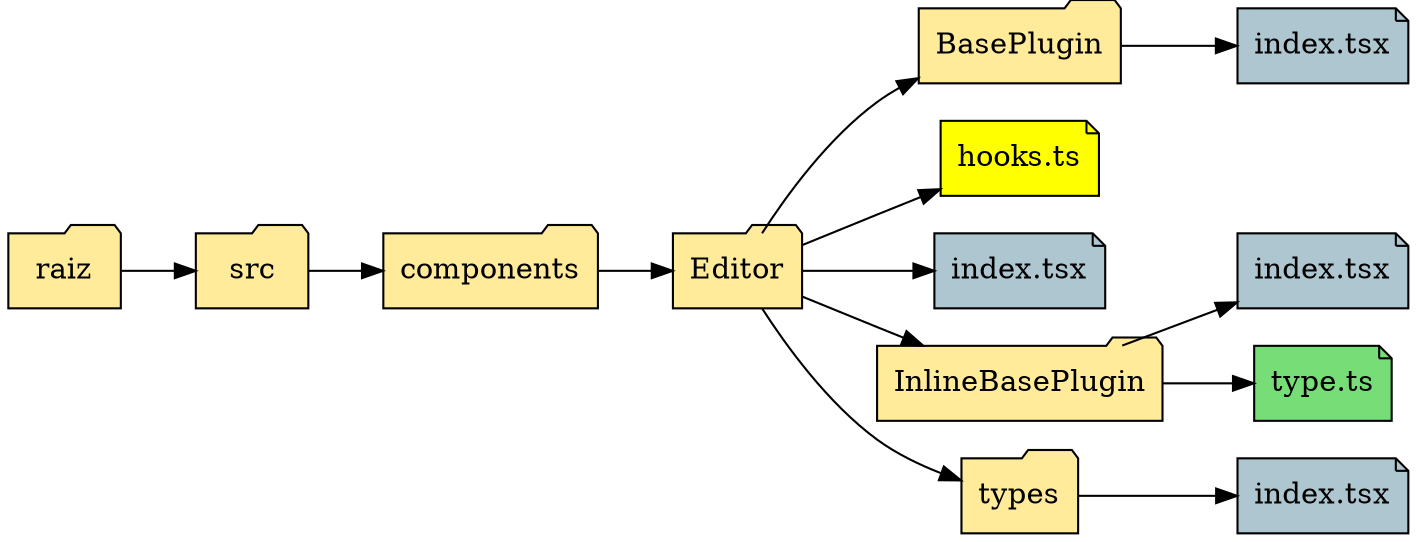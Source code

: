 digraph project_directory {
    rankdir=LR
    node [shape=folder, style=filled, fillcolor="#FFEB99"]
    
    raiz[label="raiz"]
    
    src[label="src"]

    components[label="components"]
    editor[label=Editor]
    
    BasePlugin[label="BasePlugin"]
    hooks[label="hooks.ts", shape=note, fillcolor="#FFFF00"]
    index[label="index.tsx", shape=note, style=filled, fillcolor="#AEC6CF"]
    InlineBasePlugin[label="InlineBasePlugin"]
    types[label="types"]
    
    index1[shape=note, style=filled, fillcolor="#AEC6CF", label="index.tsx"]
    index2[shape=note, style=filled, fillcolor="#AEC6CF", label="index.tsx"]
    index3[shape=note, style=filled, fillcolor="#AEC6CF", label="index.tsx"]
    
    type1[label="type.ts", shape=note, fillcolor="#77DD77"]
        

    raiz -> src

    
    src -> components
    components -> editor
    
    editor -> BasePlugin
    editor -> hooks
    editor -> index
    editor -> InlineBasePlugin
    editor -> types
    
    BasePlugin -> index1
    InlineBasePlugin -> index2
    InlineBasePlugin -> type1
    types -> index3
}
